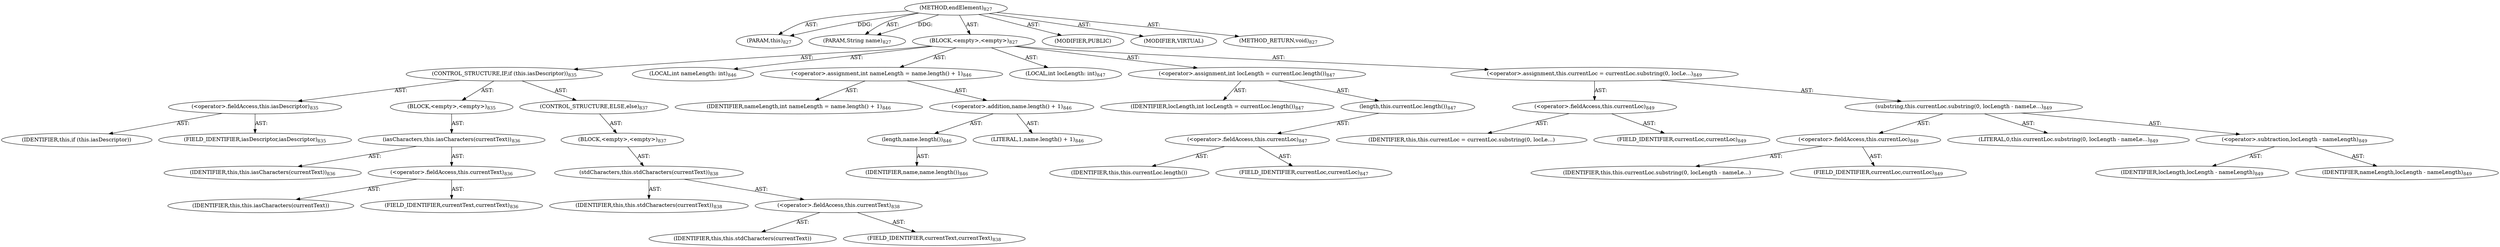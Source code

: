 digraph "endElement" {  
"111669149720" [label = <(METHOD,endElement)<SUB>827</SUB>> ]
"115964117001" [label = <(PARAM,this)<SUB>827</SUB>> ]
"115964117063" [label = <(PARAM,String name)<SUB>827</SUB>> ]
"25769803868" [label = <(BLOCK,&lt;empty&gt;,&lt;empty&gt;)<SUB>827</SUB>> ]
"47244640321" [label = <(CONTROL_STRUCTURE,IF,if (this.iasDescriptor))<SUB>835</SUB>> ]
"30064771542" [label = <(&lt;operator&gt;.fieldAccess,this.iasDescriptor)<SUB>835</SUB>> ]
"68719477131" [label = <(IDENTIFIER,this,if (this.iasDescriptor))> ]
"55834574958" [label = <(FIELD_IDENTIFIER,iasDescriptor,iasDescriptor)<SUB>835</SUB>> ]
"25769803869" [label = <(BLOCK,&lt;empty&gt;,&lt;empty&gt;)<SUB>835</SUB>> ]
"30064771543" [label = <(iasCharacters,this.iasCharacters(currentText))<SUB>836</SUB>> ]
"68719476756" [label = <(IDENTIFIER,this,this.iasCharacters(currentText))<SUB>836</SUB>> ]
"30064771544" [label = <(&lt;operator&gt;.fieldAccess,this.currentText)<SUB>836</SUB>> ]
"68719477132" [label = <(IDENTIFIER,this,this.iasCharacters(currentText))> ]
"55834574959" [label = <(FIELD_IDENTIFIER,currentText,currentText)<SUB>836</SUB>> ]
"47244640322" [label = <(CONTROL_STRUCTURE,ELSE,else)<SUB>837</SUB>> ]
"25769803870" [label = <(BLOCK,&lt;empty&gt;,&lt;empty&gt;)<SUB>837</SUB>> ]
"30064771545" [label = <(stdCharacters,this.stdCharacters(currentText))<SUB>838</SUB>> ]
"68719476757" [label = <(IDENTIFIER,this,this.stdCharacters(currentText))<SUB>838</SUB>> ]
"30064771546" [label = <(&lt;operator&gt;.fieldAccess,this.currentText)<SUB>838</SUB>> ]
"68719477133" [label = <(IDENTIFIER,this,this.stdCharacters(currentText))> ]
"55834574960" [label = <(FIELD_IDENTIFIER,currentText,currentText)<SUB>838</SUB>> ]
"94489280554" [label = <(LOCAL,int nameLength: int)<SUB>846</SUB>> ]
"30064771547" [label = <(&lt;operator&gt;.assignment,int nameLength = name.length() + 1)<SUB>846</SUB>> ]
"68719477134" [label = <(IDENTIFIER,nameLength,int nameLength = name.length() + 1)<SUB>846</SUB>> ]
"30064771548" [label = <(&lt;operator&gt;.addition,name.length() + 1)<SUB>846</SUB>> ]
"30064771549" [label = <(length,name.length())<SUB>846</SUB>> ]
"68719477135" [label = <(IDENTIFIER,name,name.length())<SUB>846</SUB>> ]
"90194313332" [label = <(LITERAL,1,name.length() + 1)<SUB>846</SUB>> ]
"94489280555" [label = <(LOCAL,int locLength: int)<SUB>847</SUB>> ]
"30064771550" [label = <(&lt;operator&gt;.assignment,int locLength = currentLoc.length())<SUB>847</SUB>> ]
"68719477136" [label = <(IDENTIFIER,locLength,int locLength = currentLoc.length())<SUB>847</SUB>> ]
"30064771551" [label = <(length,this.currentLoc.length())<SUB>847</SUB>> ]
"30064771552" [label = <(&lt;operator&gt;.fieldAccess,this.currentLoc)<SUB>847</SUB>> ]
"68719477137" [label = <(IDENTIFIER,this,this.currentLoc.length())> ]
"55834574961" [label = <(FIELD_IDENTIFIER,currentLoc,currentLoc)<SUB>847</SUB>> ]
"30064771553" [label = <(&lt;operator&gt;.assignment,this.currentLoc = currentLoc.substring(0, locLe...)<SUB>849</SUB>> ]
"30064771554" [label = <(&lt;operator&gt;.fieldAccess,this.currentLoc)<SUB>849</SUB>> ]
"68719477138" [label = <(IDENTIFIER,this,this.currentLoc = currentLoc.substring(0, locLe...)> ]
"55834574962" [label = <(FIELD_IDENTIFIER,currentLoc,currentLoc)<SUB>849</SUB>> ]
"30064771555" [label = <(substring,this.currentLoc.substring(0, locLength - nameLe...)<SUB>849</SUB>> ]
"30064771556" [label = <(&lt;operator&gt;.fieldAccess,this.currentLoc)<SUB>849</SUB>> ]
"68719477139" [label = <(IDENTIFIER,this,this.currentLoc.substring(0, locLength - nameLe...)> ]
"55834574963" [label = <(FIELD_IDENTIFIER,currentLoc,currentLoc)<SUB>849</SUB>> ]
"90194313333" [label = <(LITERAL,0,this.currentLoc.substring(0, locLength - nameLe...)<SUB>849</SUB>> ]
"30064771557" [label = <(&lt;operator&gt;.subtraction,locLength - nameLength)<SUB>849</SUB>> ]
"68719477140" [label = <(IDENTIFIER,locLength,locLength - nameLength)<SUB>849</SUB>> ]
"68719477141" [label = <(IDENTIFIER,nameLength,locLength - nameLength)<SUB>849</SUB>> ]
"133143986251" [label = <(MODIFIER,PUBLIC)> ]
"133143986252" [label = <(MODIFIER,VIRTUAL)> ]
"128849018904" [label = <(METHOD_RETURN,void)<SUB>827</SUB>> ]
  "111669149720" -> "115964117001"  [ label = "AST: "] 
  "111669149720" -> "115964117063"  [ label = "AST: "] 
  "111669149720" -> "25769803868"  [ label = "AST: "] 
  "111669149720" -> "133143986251"  [ label = "AST: "] 
  "111669149720" -> "133143986252"  [ label = "AST: "] 
  "111669149720" -> "128849018904"  [ label = "AST: "] 
  "25769803868" -> "47244640321"  [ label = "AST: "] 
  "25769803868" -> "94489280554"  [ label = "AST: "] 
  "25769803868" -> "30064771547"  [ label = "AST: "] 
  "25769803868" -> "94489280555"  [ label = "AST: "] 
  "25769803868" -> "30064771550"  [ label = "AST: "] 
  "25769803868" -> "30064771553"  [ label = "AST: "] 
  "47244640321" -> "30064771542"  [ label = "AST: "] 
  "47244640321" -> "25769803869"  [ label = "AST: "] 
  "47244640321" -> "47244640322"  [ label = "AST: "] 
  "30064771542" -> "68719477131"  [ label = "AST: "] 
  "30064771542" -> "55834574958"  [ label = "AST: "] 
  "25769803869" -> "30064771543"  [ label = "AST: "] 
  "30064771543" -> "68719476756"  [ label = "AST: "] 
  "30064771543" -> "30064771544"  [ label = "AST: "] 
  "30064771544" -> "68719477132"  [ label = "AST: "] 
  "30064771544" -> "55834574959"  [ label = "AST: "] 
  "47244640322" -> "25769803870"  [ label = "AST: "] 
  "25769803870" -> "30064771545"  [ label = "AST: "] 
  "30064771545" -> "68719476757"  [ label = "AST: "] 
  "30064771545" -> "30064771546"  [ label = "AST: "] 
  "30064771546" -> "68719477133"  [ label = "AST: "] 
  "30064771546" -> "55834574960"  [ label = "AST: "] 
  "30064771547" -> "68719477134"  [ label = "AST: "] 
  "30064771547" -> "30064771548"  [ label = "AST: "] 
  "30064771548" -> "30064771549"  [ label = "AST: "] 
  "30064771548" -> "90194313332"  [ label = "AST: "] 
  "30064771549" -> "68719477135"  [ label = "AST: "] 
  "30064771550" -> "68719477136"  [ label = "AST: "] 
  "30064771550" -> "30064771551"  [ label = "AST: "] 
  "30064771551" -> "30064771552"  [ label = "AST: "] 
  "30064771552" -> "68719477137"  [ label = "AST: "] 
  "30064771552" -> "55834574961"  [ label = "AST: "] 
  "30064771553" -> "30064771554"  [ label = "AST: "] 
  "30064771553" -> "30064771555"  [ label = "AST: "] 
  "30064771554" -> "68719477138"  [ label = "AST: "] 
  "30064771554" -> "55834574962"  [ label = "AST: "] 
  "30064771555" -> "30064771556"  [ label = "AST: "] 
  "30064771555" -> "90194313333"  [ label = "AST: "] 
  "30064771555" -> "30064771557"  [ label = "AST: "] 
  "30064771556" -> "68719477139"  [ label = "AST: "] 
  "30064771556" -> "55834574963"  [ label = "AST: "] 
  "30064771557" -> "68719477140"  [ label = "AST: "] 
  "30064771557" -> "68719477141"  [ label = "AST: "] 
  "111669149720" -> "115964117001"  [ label = "DDG: "] 
  "111669149720" -> "115964117063"  [ label = "DDG: "] 
}
